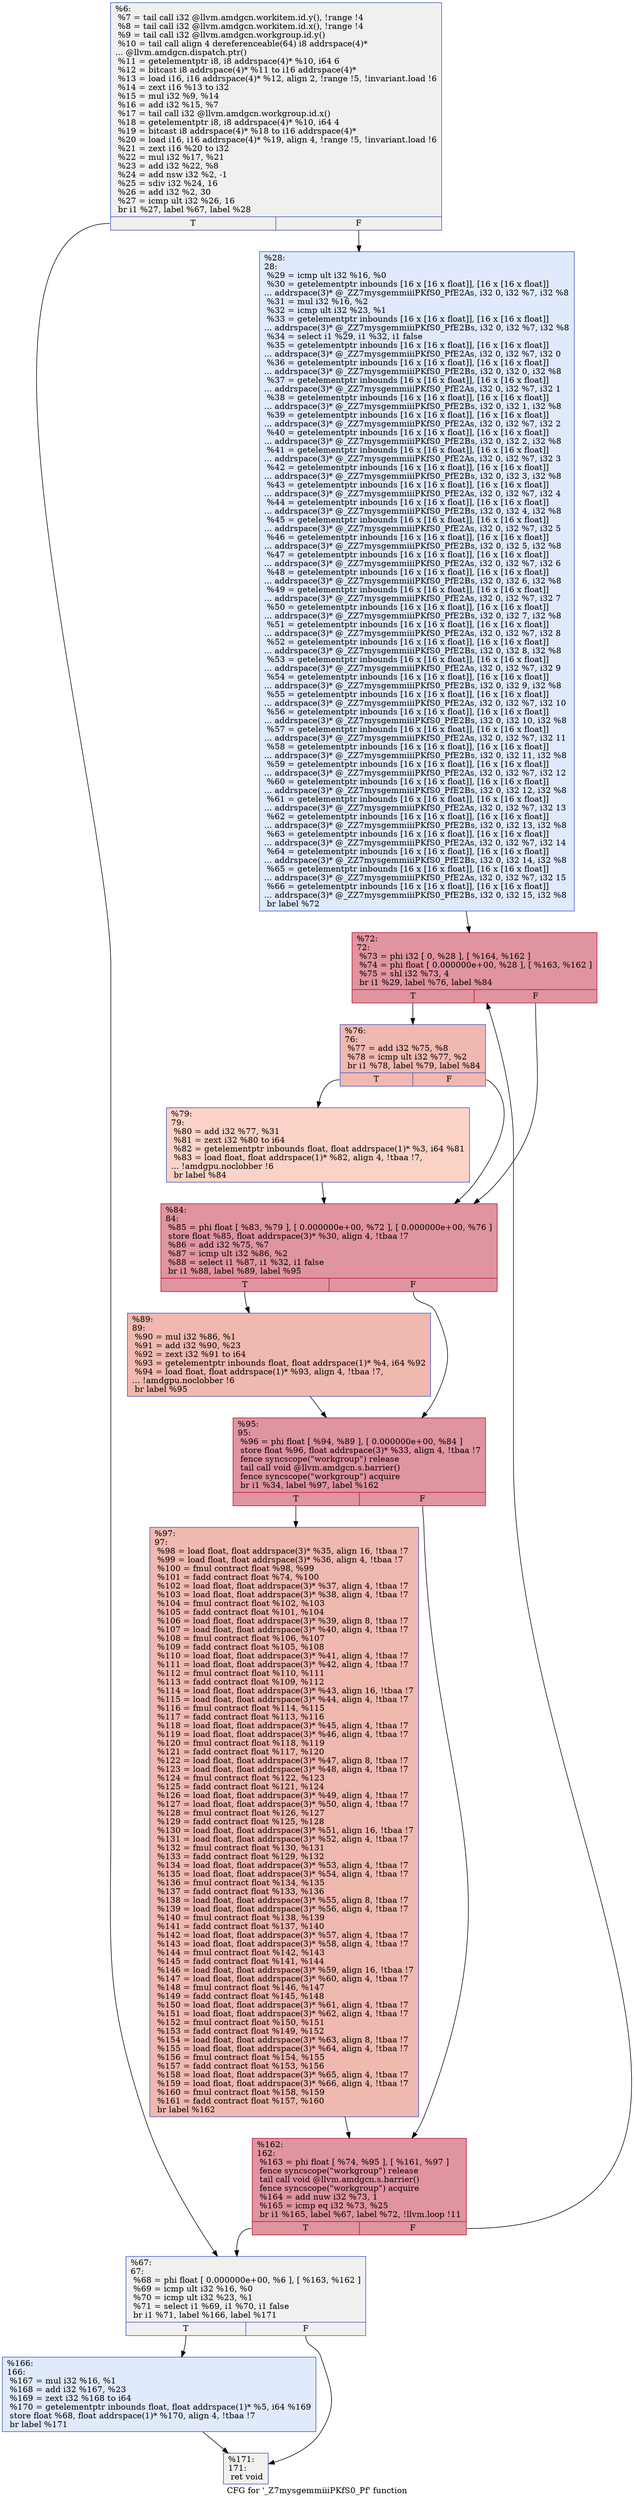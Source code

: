 digraph "CFG for '_Z7mysgemmiiiPKfS0_Pf' function" {
	label="CFG for '_Z7mysgemmiiiPKfS0_Pf' function";

	Node0x4cac8e0 [shape=record,color="#3d50c3ff", style=filled, fillcolor="#dedcdb70",label="{%6:\l  %7 = tail call i32 @llvm.amdgcn.workitem.id.y(), !range !4\l  %8 = tail call i32 @llvm.amdgcn.workitem.id.x(), !range !4\l  %9 = tail call i32 @llvm.amdgcn.workgroup.id.y()\l  %10 = tail call align 4 dereferenceable(64) i8 addrspace(4)*\l... @llvm.amdgcn.dispatch.ptr()\l  %11 = getelementptr i8, i8 addrspace(4)* %10, i64 6\l  %12 = bitcast i8 addrspace(4)* %11 to i16 addrspace(4)*\l  %13 = load i16, i16 addrspace(4)* %12, align 2, !range !5, !invariant.load !6\l  %14 = zext i16 %13 to i32\l  %15 = mul i32 %9, %14\l  %16 = add i32 %15, %7\l  %17 = tail call i32 @llvm.amdgcn.workgroup.id.x()\l  %18 = getelementptr i8, i8 addrspace(4)* %10, i64 4\l  %19 = bitcast i8 addrspace(4)* %18 to i16 addrspace(4)*\l  %20 = load i16, i16 addrspace(4)* %19, align 4, !range !5, !invariant.load !6\l  %21 = zext i16 %20 to i32\l  %22 = mul i32 %17, %21\l  %23 = add i32 %22, %8\l  %24 = add nsw i32 %2, -1\l  %25 = sdiv i32 %24, 16\l  %26 = add i32 %2, 30\l  %27 = icmp ult i32 %26, 16\l  br i1 %27, label %67, label %28\l|{<s0>T|<s1>F}}"];
	Node0x4cac8e0:s0 -> Node0x4cb0400;
	Node0x4cac8e0:s1 -> Node0x4cb0490;
	Node0x4cb0490 [shape=record,color="#3d50c3ff", style=filled, fillcolor="#b9d0f970",label="{%28:\l28:                                               \l  %29 = icmp ult i32 %16, %0\l  %30 = getelementptr inbounds [16 x [16 x float]], [16 x [16 x float]]\l... addrspace(3)* @_ZZ7mysgemmiiiPKfS0_PfE2As, i32 0, i32 %7, i32 %8\l  %31 = mul i32 %16, %2\l  %32 = icmp ult i32 %23, %1\l  %33 = getelementptr inbounds [16 x [16 x float]], [16 x [16 x float]]\l... addrspace(3)* @_ZZ7mysgemmiiiPKfS0_PfE2Bs, i32 0, i32 %7, i32 %8\l  %34 = select i1 %29, i1 %32, i1 false\l  %35 = getelementptr inbounds [16 x [16 x float]], [16 x [16 x float]]\l... addrspace(3)* @_ZZ7mysgemmiiiPKfS0_PfE2As, i32 0, i32 %7, i32 0\l  %36 = getelementptr inbounds [16 x [16 x float]], [16 x [16 x float]]\l... addrspace(3)* @_ZZ7mysgemmiiiPKfS0_PfE2Bs, i32 0, i32 0, i32 %8\l  %37 = getelementptr inbounds [16 x [16 x float]], [16 x [16 x float]]\l... addrspace(3)* @_ZZ7mysgemmiiiPKfS0_PfE2As, i32 0, i32 %7, i32 1\l  %38 = getelementptr inbounds [16 x [16 x float]], [16 x [16 x float]]\l... addrspace(3)* @_ZZ7mysgemmiiiPKfS0_PfE2Bs, i32 0, i32 1, i32 %8\l  %39 = getelementptr inbounds [16 x [16 x float]], [16 x [16 x float]]\l... addrspace(3)* @_ZZ7mysgemmiiiPKfS0_PfE2As, i32 0, i32 %7, i32 2\l  %40 = getelementptr inbounds [16 x [16 x float]], [16 x [16 x float]]\l... addrspace(3)* @_ZZ7mysgemmiiiPKfS0_PfE2Bs, i32 0, i32 2, i32 %8\l  %41 = getelementptr inbounds [16 x [16 x float]], [16 x [16 x float]]\l... addrspace(3)* @_ZZ7mysgemmiiiPKfS0_PfE2As, i32 0, i32 %7, i32 3\l  %42 = getelementptr inbounds [16 x [16 x float]], [16 x [16 x float]]\l... addrspace(3)* @_ZZ7mysgemmiiiPKfS0_PfE2Bs, i32 0, i32 3, i32 %8\l  %43 = getelementptr inbounds [16 x [16 x float]], [16 x [16 x float]]\l... addrspace(3)* @_ZZ7mysgemmiiiPKfS0_PfE2As, i32 0, i32 %7, i32 4\l  %44 = getelementptr inbounds [16 x [16 x float]], [16 x [16 x float]]\l... addrspace(3)* @_ZZ7mysgemmiiiPKfS0_PfE2Bs, i32 0, i32 4, i32 %8\l  %45 = getelementptr inbounds [16 x [16 x float]], [16 x [16 x float]]\l... addrspace(3)* @_ZZ7mysgemmiiiPKfS0_PfE2As, i32 0, i32 %7, i32 5\l  %46 = getelementptr inbounds [16 x [16 x float]], [16 x [16 x float]]\l... addrspace(3)* @_ZZ7mysgemmiiiPKfS0_PfE2Bs, i32 0, i32 5, i32 %8\l  %47 = getelementptr inbounds [16 x [16 x float]], [16 x [16 x float]]\l... addrspace(3)* @_ZZ7mysgemmiiiPKfS0_PfE2As, i32 0, i32 %7, i32 6\l  %48 = getelementptr inbounds [16 x [16 x float]], [16 x [16 x float]]\l... addrspace(3)* @_ZZ7mysgemmiiiPKfS0_PfE2Bs, i32 0, i32 6, i32 %8\l  %49 = getelementptr inbounds [16 x [16 x float]], [16 x [16 x float]]\l... addrspace(3)* @_ZZ7mysgemmiiiPKfS0_PfE2As, i32 0, i32 %7, i32 7\l  %50 = getelementptr inbounds [16 x [16 x float]], [16 x [16 x float]]\l... addrspace(3)* @_ZZ7mysgemmiiiPKfS0_PfE2Bs, i32 0, i32 7, i32 %8\l  %51 = getelementptr inbounds [16 x [16 x float]], [16 x [16 x float]]\l... addrspace(3)* @_ZZ7mysgemmiiiPKfS0_PfE2As, i32 0, i32 %7, i32 8\l  %52 = getelementptr inbounds [16 x [16 x float]], [16 x [16 x float]]\l... addrspace(3)* @_ZZ7mysgemmiiiPKfS0_PfE2Bs, i32 0, i32 8, i32 %8\l  %53 = getelementptr inbounds [16 x [16 x float]], [16 x [16 x float]]\l... addrspace(3)* @_ZZ7mysgemmiiiPKfS0_PfE2As, i32 0, i32 %7, i32 9\l  %54 = getelementptr inbounds [16 x [16 x float]], [16 x [16 x float]]\l... addrspace(3)* @_ZZ7mysgemmiiiPKfS0_PfE2Bs, i32 0, i32 9, i32 %8\l  %55 = getelementptr inbounds [16 x [16 x float]], [16 x [16 x float]]\l... addrspace(3)* @_ZZ7mysgemmiiiPKfS0_PfE2As, i32 0, i32 %7, i32 10\l  %56 = getelementptr inbounds [16 x [16 x float]], [16 x [16 x float]]\l... addrspace(3)* @_ZZ7mysgemmiiiPKfS0_PfE2Bs, i32 0, i32 10, i32 %8\l  %57 = getelementptr inbounds [16 x [16 x float]], [16 x [16 x float]]\l... addrspace(3)* @_ZZ7mysgemmiiiPKfS0_PfE2As, i32 0, i32 %7, i32 11\l  %58 = getelementptr inbounds [16 x [16 x float]], [16 x [16 x float]]\l... addrspace(3)* @_ZZ7mysgemmiiiPKfS0_PfE2Bs, i32 0, i32 11, i32 %8\l  %59 = getelementptr inbounds [16 x [16 x float]], [16 x [16 x float]]\l... addrspace(3)* @_ZZ7mysgemmiiiPKfS0_PfE2As, i32 0, i32 %7, i32 12\l  %60 = getelementptr inbounds [16 x [16 x float]], [16 x [16 x float]]\l... addrspace(3)* @_ZZ7mysgemmiiiPKfS0_PfE2Bs, i32 0, i32 12, i32 %8\l  %61 = getelementptr inbounds [16 x [16 x float]], [16 x [16 x float]]\l... addrspace(3)* @_ZZ7mysgemmiiiPKfS0_PfE2As, i32 0, i32 %7, i32 13\l  %62 = getelementptr inbounds [16 x [16 x float]], [16 x [16 x float]]\l... addrspace(3)* @_ZZ7mysgemmiiiPKfS0_PfE2Bs, i32 0, i32 13, i32 %8\l  %63 = getelementptr inbounds [16 x [16 x float]], [16 x [16 x float]]\l... addrspace(3)* @_ZZ7mysgemmiiiPKfS0_PfE2As, i32 0, i32 %7, i32 14\l  %64 = getelementptr inbounds [16 x [16 x float]], [16 x [16 x float]]\l... addrspace(3)* @_ZZ7mysgemmiiiPKfS0_PfE2Bs, i32 0, i32 14, i32 %8\l  %65 = getelementptr inbounds [16 x [16 x float]], [16 x [16 x float]]\l... addrspace(3)* @_ZZ7mysgemmiiiPKfS0_PfE2As, i32 0, i32 %7, i32 15\l  %66 = getelementptr inbounds [16 x [16 x float]], [16 x [16 x float]]\l... addrspace(3)* @_ZZ7mysgemmiiiPKfS0_PfE2Bs, i32 0, i32 15, i32 %8\l  br label %72\l}"];
	Node0x4cb0490 -> Node0x4cb2c50;
	Node0x4cb0400 [shape=record,color="#3d50c3ff", style=filled, fillcolor="#dedcdb70",label="{%67:\l67:                                               \l  %68 = phi float [ 0.000000e+00, %6 ], [ %163, %162 ]\l  %69 = icmp ult i32 %16, %0\l  %70 = icmp ult i32 %23, %1\l  %71 = select i1 %69, i1 %70, i1 false\l  br i1 %71, label %166, label %171\l|{<s0>T|<s1>F}}"];
	Node0x4cb0400:s0 -> Node0x4cb3aa0;
	Node0x4cb0400:s1 -> Node0x4cb3b30;
	Node0x4cb2c50 [shape=record,color="#b70d28ff", style=filled, fillcolor="#b70d2870",label="{%72:\l72:                                               \l  %73 = phi i32 [ 0, %28 ], [ %164, %162 ]\l  %74 = phi float [ 0.000000e+00, %28 ], [ %163, %162 ]\l  %75 = shl i32 %73, 4\l  br i1 %29, label %76, label %84\l|{<s0>T|<s1>F}}"];
	Node0x4cb2c50:s0 -> Node0x4cb3e90;
	Node0x4cb2c50:s1 -> Node0x4cb3f20;
	Node0x4cb3e90 [shape=record,color="#3d50c3ff", style=filled, fillcolor="#de614d70",label="{%76:\l76:                                               \l  %77 = add i32 %75, %8\l  %78 = icmp ult i32 %77, %2\l  br i1 %78, label %79, label %84\l|{<s0>T|<s1>F}}"];
	Node0x4cb3e90:s0 -> Node0x4cb4180;
	Node0x4cb3e90:s1 -> Node0x4cb3f20;
	Node0x4cb4180 [shape=record,color="#3d50c3ff", style=filled, fillcolor="#f59c7d70",label="{%79:\l79:                                               \l  %80 = add i32 %77, %31\l  %81 = zext i32 %80 to i64\l  %82 = getelementptr inbounds float, float addrspace(1)* %3, i64 %81\l  %83 = load float, float addrspace(1)* %82, align 4, !tbaa !7,\l... !amdgpu.noclobber !6\l  br label %84\l}"];
	Node0x4cb4180 -> Node0x4cb3f20;
	Node0x4cb3f20 [shape=record,color="#b70d28ff", style=filled, fillcolor="#b70d2870",label="{%84:\l84:                                               \l  %85 = phi float [ %83, %79 ], [ 0.000000e+00, %72 ], [ 0.000000e+00, %76 ]\l  store float %85, float addrspace(3)* %30, align 4, !tbaa !7\l  %86 = add i32 %75, %7\l  %87 = icmp ult i32 %86, %2\l  %88 = select i1 %87, i1 %32, i1 false\l  br i1 %88, label %89, label %95\l|{<s0>T|<s1>F}}"];
	Node0x4cb3f20:s0 -> Node0x4cb4fb0;
	Node0x4cb3f20:s1 -> Node0x4cb5000;
	Node0x4cb4fb0 [shape=record,color="#3d50c3ff", style=filled, fillcolor="#de614d70",label="{%89:\l89:                                               \l  %90 = mul i32 %86, %1\l  %91 = add i32 %90, %23\l  %92 = zext i32 %91 to i64\l  %93 = getelementptr inbounds float, float addrspace(1)* %4, i64 %92\l  %94 = load float, float addrspace(1)* %93, align 4, !tbaa !7,\l... !amdgpu.noclobber !6\l  br label %95\l}"];
	Node0x4cb4fb0 -> Node0x4cb5000;
	Node0x4cb5000 [shape=record,color="#b70d28ff", style=filled, fillcolor="#b70d2870",label="{%95:\l95:                                               \l  %96 = phi float [ %94, %89 ], [ 0.000000e+00, %84 ]\l  store float %96, float addrspace(3)* %33, align 4, !tbaa !7\l  fence syncscope(\"workgroup\") release\l  tail call void @llvm.amdgcn.s.barrier()\l  fence syncscope(\"workgroup\") acquire\l  br i1 %34, label %97, label %162\l|{<s0>T|<s1>F}}"];
	Node0x4cb5000:s0 -> Node0x4cb5850;
	Node0x4cb5000:s1 -> Node0x4cb3790;
	Node0x4cb5850 [shape=record,color="#3d50c3ff", style=filled, fillcolor="#de614d70",label="{%97:\l97:                                               \l  %98 = load float, float addrspace(3)* %35, align 16, !tbaa !7\l  %99 = load float, float addrspace(3)* %36, align 4, !tbaa !7\l  %100 = fmul contract float %98, %99\l  %101 = fadd contract float %74, %100\l  %102 = load float, float addrspace(3)* %37, align 4, !tbaa !7\l  %103 = load float, float addrspace(3)* %38, align 4, !tbaa !7\l  %104 = fmul contract float %102, %103\l  %105 = fadd contract float %101, %104\l  %106 = load float, float addrspace(3)* %39, align 8, !tbaa !7\l  %107 = load float, float addrspace(3)* %40, align 4, !tbaa !7\l  %108 = fmul contract float %106, %107\l  %109 = fadd contract float %105, %108\l  %110 = load float, float addrspace(3)* %41, align 4, !tbaa !7\l  %111 = load float, float addrspace(3)* %42, align 4, !tbaa !7\l  %112 = fmul contract float %110, %111\l  %113 = fadd contract float %109, %112\l  %114 = load float, float addrspace(3)* %43, align 16, !tbaa !7\l  %115 = load float, float addrspace(3)* %44, align 4, !tbaa !7\l  %116 = fmul contract float %114, %115\l  %117 = fadd contract float %113, %116\l  %118 = load float, float addrspace(3)* %45, align 4, !tbaa !7\l  %119 = load float, float addrspace(3)* %46, align 4, !tbaa !7\l  %120 = fmul contract float %118, %119\l  %121 = fadd contract float %117, %120\l  %122 = load float, float addrspace(3)* %47, align 8, !tbaa !7\l  %123 = load float, float addrspace(3)* %48, align 4, !tbaa !7\l  %124 = fmul contract float %122, %123\l  %125 = fadd contract float %121, %124\l  %126 = load float, float addrspace(3)* %49, align 4, !tbaa !7\l  %127 = load float, float addrspace(3)* %50, align 4, !tbaa !7\l  %128 = fmul contract float %126, %127\l  %129 = fadd contract float %125, %128\l  %130 = load float, float addrspace(3)* %51, align 16, !tbaa !7\l  %131 = load float, float addrspace(3)* %52, align 4, !tbaa !7\l  %132 = fmul contract float %130, %131\l  %133 = fadd contract float %129, %132\l  %134 = load float, float addrspace(3)* %53, align 4, !tbaa !7\l  %135 = load float, float addrspace(3)* %54, align 4, !tbaa !7\l  %136 = fmul contract float %134, %135\l  %137 = fadd contract float %133, %136\l  %138 = load float, float addrspace(3)* %55, align 8, !tbaa !7\l  %139 = load float, float addrspace(3)* %56, align 4, !tbaa !7\l  %140 = fmul contract float %138, %139\l  %141 = fadd contract float %137, %140\l  %142 = load float, float addrspace(3)* %57, align 4, !tbaa !7\l  %143 = load float, float addrspace(3)* %58, align 4, !tbaa !7\l  %144 = fmul contract float %142, %143\l  %145 = fadd contract float %141, %144\l  %146 = load float, float addrspace(3)* %59, align 16, !tbaa !7\l  %147 = load float, float addrspace(3)* %60, align 4, !tbaa !7\l  %148 = fmul contract float %146, %147\l  %149 = fadd contract float %145, %148\l  %150 = load float, float addrspace(3)* %61, align 4, !tbaa !7\l  %151 = load float, float addrspace(3)* %62, align 4, !tbaa !7\l  %152 = fmul contract float %150, %151\l  %153 = fadd contract float %149, %152\l  %154 = load float, float addrspace(3)* %63, align 8, !tbaa !7\l  %155 = load float, float addrspace(3)* %64, align 4, !tbaa !7\l  %156 = fmul contract float %154, %155\l  %157 = fadd contract float %153, %156\l  %158 = load float, float addrspace(3)* %65, align 4, !tbaa !7\l  %159 = load float, float addrspace(3)* %66, align 4, !tbaa !7\l  %160 = fmul contract float %158, %159\l  %161 = fadd contract float %157, %160\l  br label %162\l}"];
	Node0x4cb5850 -> Node0x4cb3790;
	Node0x4cb3790 [shape=record,color="#b70d28ff", style=filled, fillcolor="#b70d2870",label="{%162:\l162:                                              \l  %163 = phi float [ %74, %95 ], [ %161, %97 ]\l  fence syncscope(\"workgroup\") release\l  tail call void @llvm.amdgcn.s.barrier()\l  fence syncscope(\"workgroup\") acquire\l  %164 = add nuw i32 %73, 1\l  %165 = icmp eq i32 %73, %25\l  br i1 %165, label %67, label %72, !llvm.loop !11\l|{<s0>T|<s1>F}}"];
	Node0x4cb3790:s0 -> Node0x4cb0400;
	Node0x4cb3790:s1 -> Node0x4cb2c50;
	Node0x4cb3aa0 [shape=record,color="#3d50c3ff", style=filled, fillcolor="#b9d0f970",label="{%166:\l166:                                              \l  %167 = mul i32 %16, %1\l  %168 = add i32 %167, %23\l  %169 = zext i32 %168 to i64\l  %170 = getelementptr inbounds float, float addrspace(1)* %5, i64 %169\l  store float %68, float addrspace(1)* %170, align 4, !tbaa !7\l  br label %171\l}"];
	Node0x4cb3aa0 -> Node0x4cb3b30;
	Node0x4cb3b30 [shape=record,color="#3d50c3ff", style=filled, fillcolor="#dedcdb70",label="{%171:\l171:                                              \l  ret void\l}"];
}
